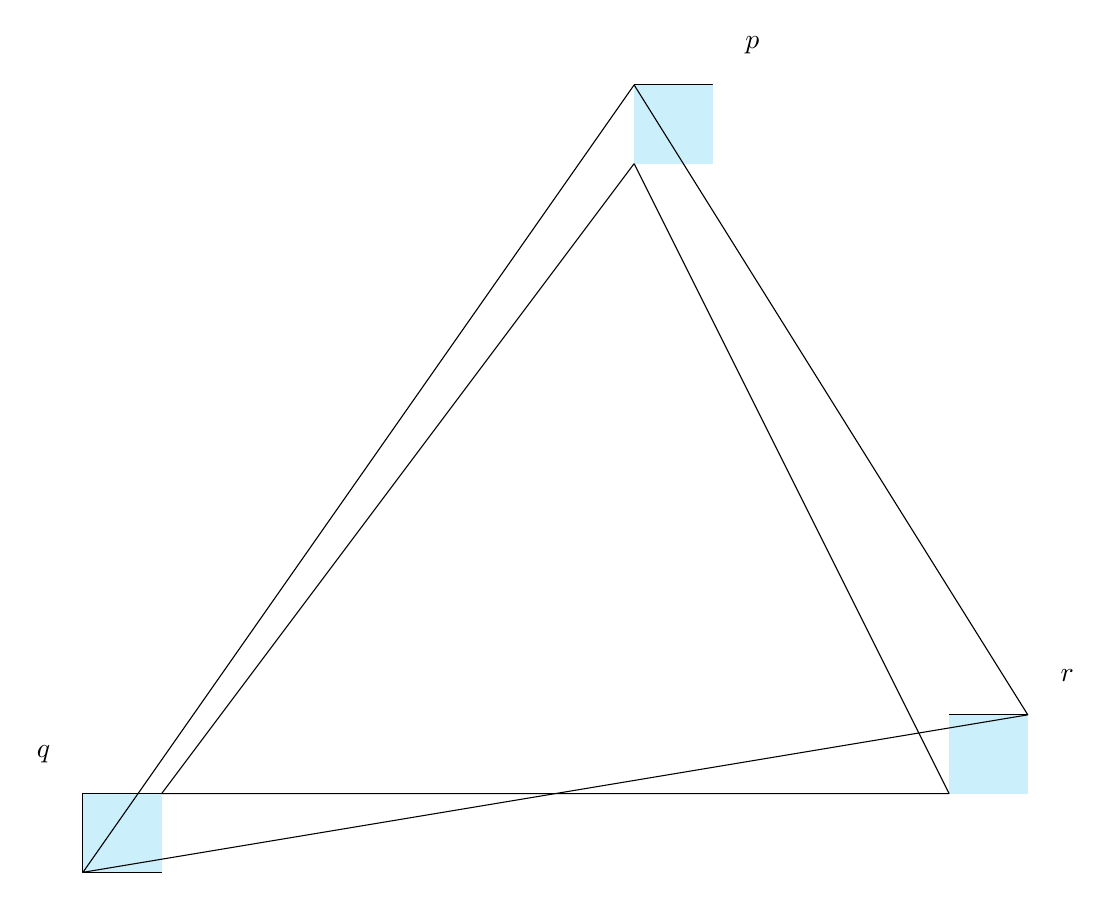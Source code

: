 \begin{tikzpicture}[>=latex',line join=bevel]
\draw  (2,3) rectangle (3,4);
\draw  (-5,-6) rectangle (-4,-5);
\draw  (6,-5) rectangle (7,-4);
\fill[cyan!20]  (2,3) rectangle (3,4);
\fill[cyan!20]  (-5,-6) rectangle (-4,-5);
\fill[cyan!20]  (6,-5) rectangle (7,-4);
\draw (2,3) -- (-4,-5) -- (6,-5) -- (2,3);
\draw (2,4) -- (-5,-6) -- (7,-4) -- (2,4);
\node at (3.5,4.5) {$p$};
\node at (-5.5,-4.5) {$q$};
\node at (7.5,-3.5) {$r$};
\end{tikzpicture}
